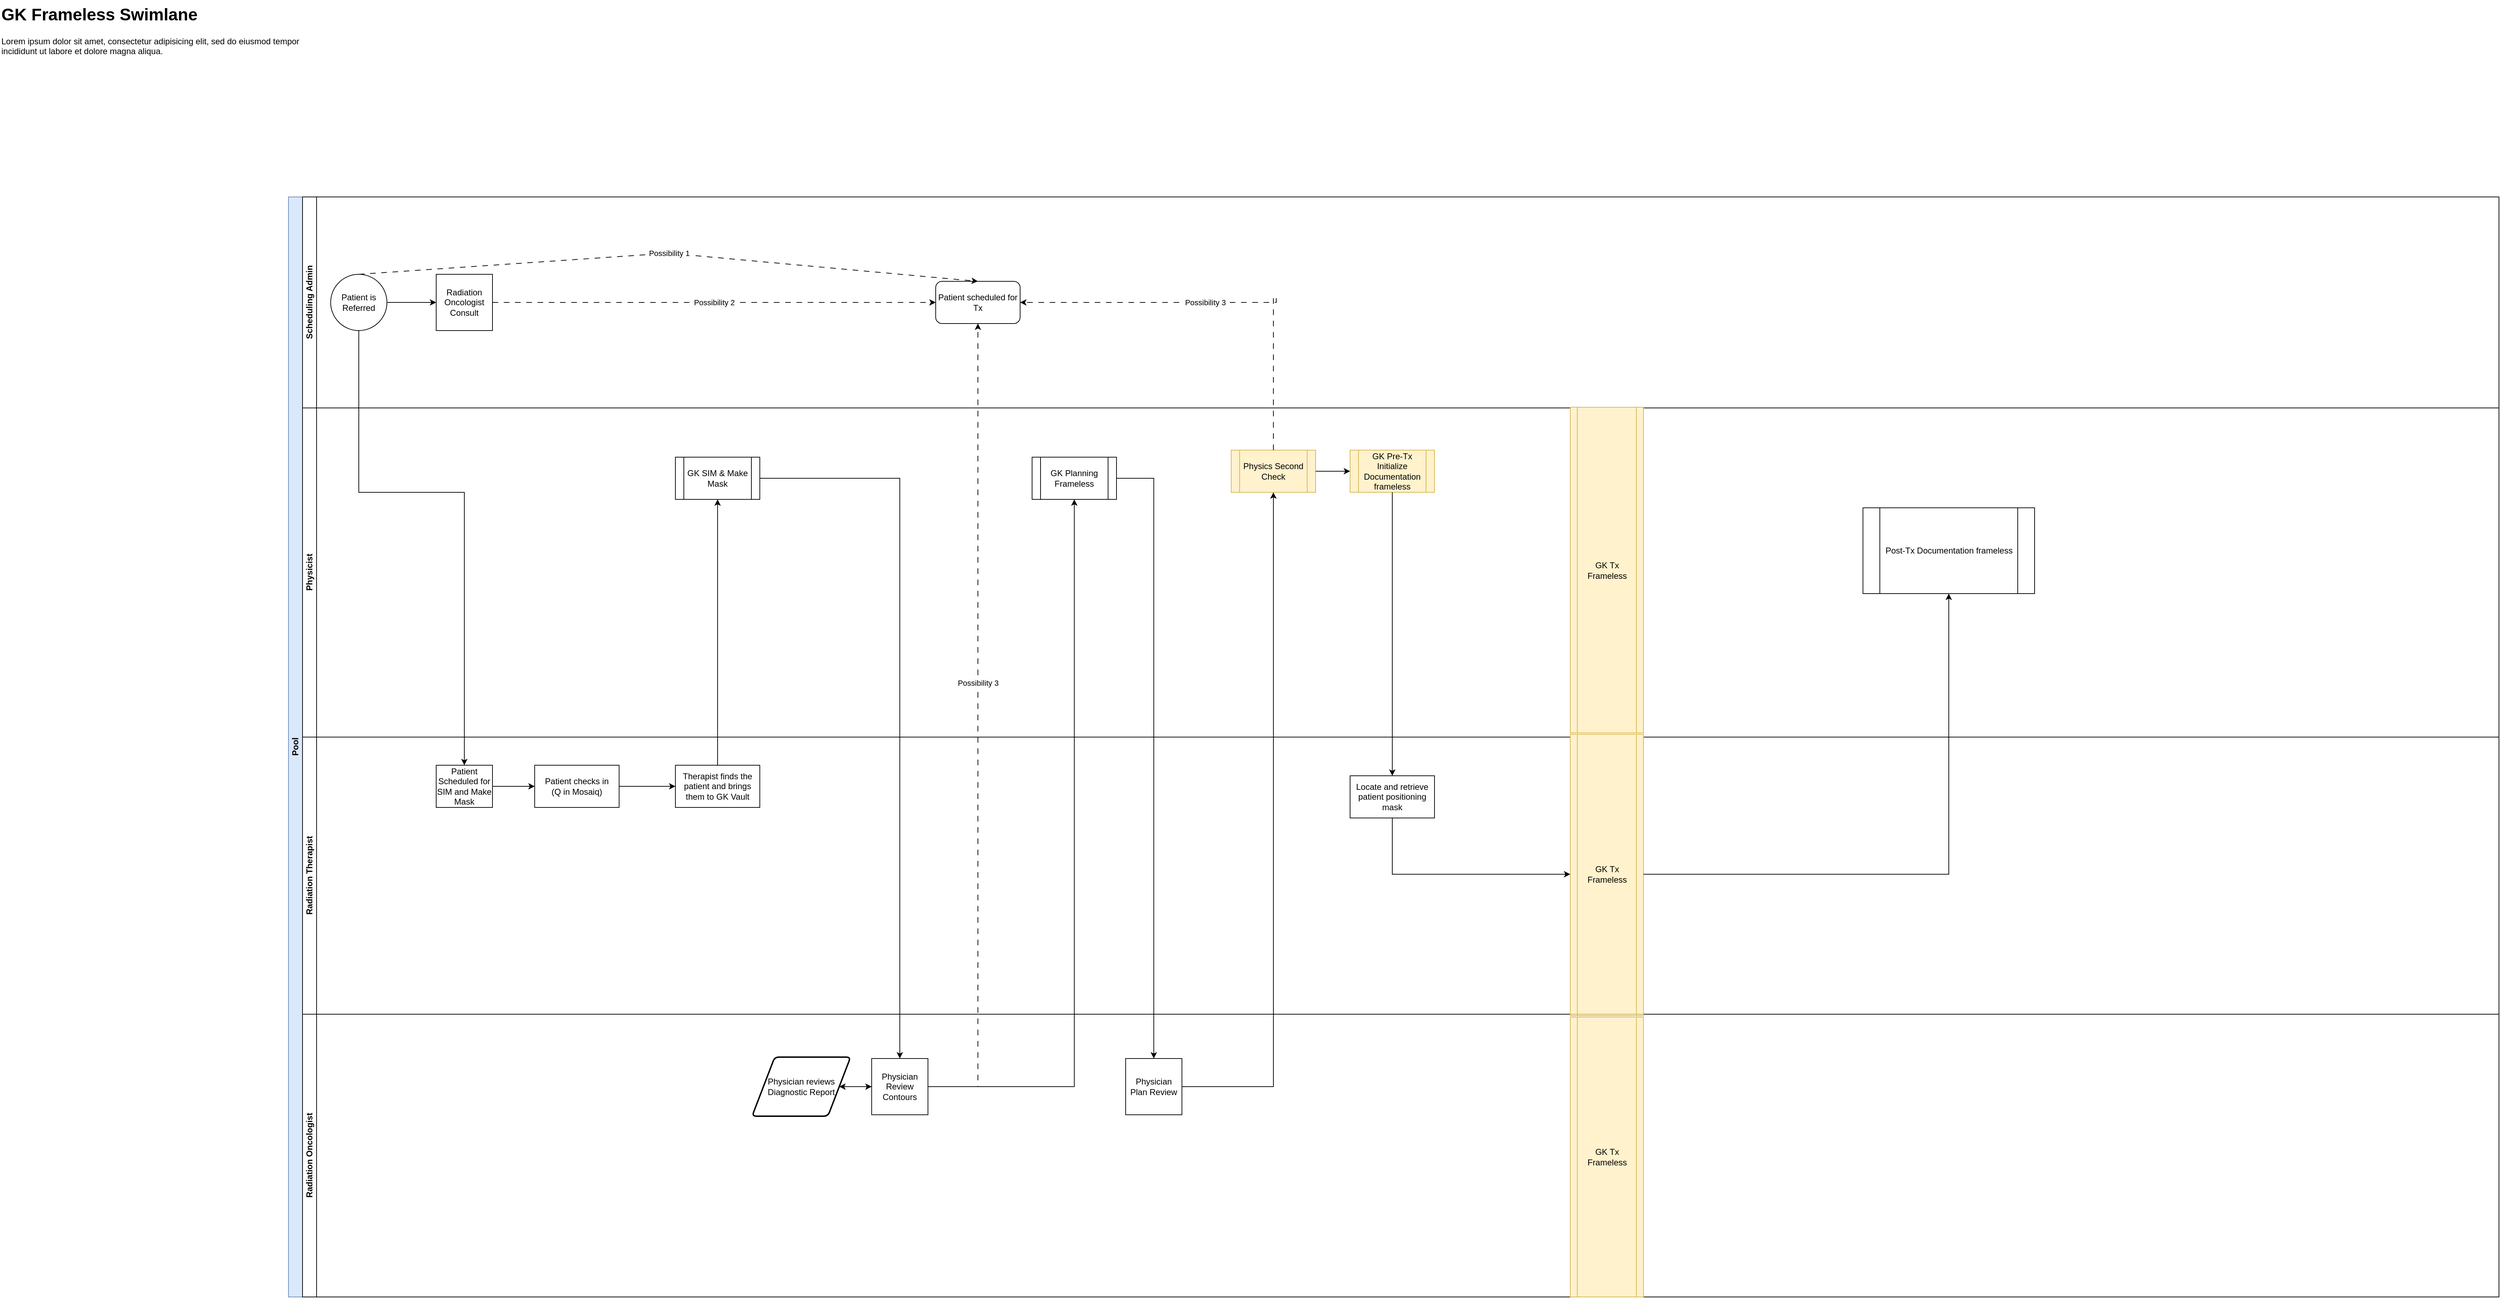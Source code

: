 <mxfile version="24.7.8">
  <diagram id="prtHgNgQTEPvFCAcTncT" name="Page-1">
    <mxGraphModel dx="3931" dy="1584" grid="0" gridSize="10" guides="1" tooltips="1" connect="1" arrows="1" fold="1" page="1" pageScale="1" pageWidth="4681" pageHeight="3300" math="0" shadow="0">
      <root>
        <mxCell id="0" />
        <mxCell id="1" parent="0" />
        <mxCell id="dNxyNK7c78bLwvsdeMH5-19" value="Pool" style="swimlane;html=1;childLayout=stackLayout;resizeParent=1;resizeParentMax=0;horizontal=0;startSize=20;horizontalStack=0;fillColor=#dae8fc;strokeColor=#6c8ebf;" parent="1" vertex="1">
          <mxGeometry x="440" y="320" width="3142" height="1564" as="geometry" />
        </mxCell>
        <mxCell id="dNxyNK7c78bLwvsdeMH5-20" value="Scheduling Admin" style="swimlane;html=1;startSize=20;horizontal=0;" parent="dNxyNK7c78bLwvsdeMH5-19" vertex="1">
          <mxGeometry x="20" width="3122" height="300" as="geometry" />
        </mxCell>
        <mxCell id="_1_HILt6iwRD2zHKjOKd-11" value="Radiation Oncologist Consult" style="whiteSpace=wrap;html=1;aspect=fixed;" vertex="1" parent="dNxyNK7c78bLwvsdeMH5-20">
          <mxGeometry x="190" y="110" width="80" height="80" as="geometry" />
        </mxCell>
        <mxCell id="dNxyNK7c78bLwvsdeMH5-23" value="Patient is Referred" style="ellipse;whiteSpace=wrap;html=1;" parent="dNxyNK7c78bLwvsdeMH5-20" vertex="1">
          <mxGeometry x="40" y="110" width="80" height="80" as="geometry" />
        </mxCell>
        <mxCell id="_1_HILt6iwRD2zHKjOKd-10" value="" style="edgeStyle=orthogonalEdgeStyle;rounded=0;orthogonalLoop=1;jettySize=auto;html=1;" edge="1" parent="dNxyNK7c78bLwvsdeMH5-20" source="dNxyNK7c78bLwvsdeMH5-23" target="_1_HILt6iwRD2zHKjOKd-11">
          <mxGeometry relative="1" as="geometry">
            <mxPoint x="180" y="130" as="targetPoint" />
          </mxGeometry>
        </mxCell>
        <mxCell id="_1_HILt6iwRD2zHKjOKd-35" value="Patient scheduled for Tx" style="rounded=1;whiteSpace=wrap;html=1;" vertex="1" parent="dNxyNK7c78bLwvsdeMH5-20">
          <mxGeometry x="900" y="120" width="120" height="60" as="geometry" />
        </mxCell>
        <mxCell id="_1_HILt6iwRD2zHKjOKd-38" value="" style="endArrow=classic;html=1;rounded=0;exitX=0.5;exitY=0;exitDx=0;exitDy=0;entryX=0.5;entryY=0;entryDx=0;entryDy=0;dashed=1;dashPattern=8 8;" edge="1" parent="dNxyNK7c78bLwvsdeMH5-20" source="dNxyNK7c78bLwvsdeMH5-23" target="_1_HILt6iwRD2zHKjOKd-35">
          <mxGeometry relative="1" as="geometry">
            <mxPoint x="130" y="80" as="sourcePoint" />
            <mxPoint x="230" y="80" as="targetPoint" />
            <Array as="points">
              <mxPoint x="520" y="80" />
            </Array>
          </mxGeometry>
        </mxCell>
        <mxCell id="_1_HILt6iwRD2zHKjOKd-39" value="Possibility 1" style="edgeLabel;resizable=0;html=1;;align=center;verticalAlign=middle;" connectable="0" vertex="1" parent="_1_HILt6iwRD2zHKjOKd-38">
          <mxGeometry relative="1" as="geometry" />
        </mxCell>
        <mxCell id="_1_HILt6iwRD2zHKjOKd-44" value="" style="endArrow=classic;html=1;rounded=0;dashed=1;dashPattern=8 8;" edge="1" parent="dNxyNK7c78bLwvsdeMH5-20" source="_1_HILt6iwRD2zHKjOKd-11" target="_1_HILt6iwRD2zHKjOKd-35">
          <mxGeometry relative="1" as="geometry">
            <mxPoint x="-190" y="-170" as="sourcePoint" />
            <mxPoint x="370" y="150" as="targetPoint" />
          </mxGeometry>
        </mxCell>
        <mxCell id="_1_HILt6iwRD2zHKjOKd-45" value="Possibility 2" style="edgeLabel;resizable=0;html=1;;align=center;verticalAlign=middle;" connectable="0" vertex="1" parent="_1_HILt6iwRD2zHKjOKd-44">
          <mxGeometry relative="1" as="geometry" />
        </mxCell>
        <mxCell id="dNxyNK7c78bLwvsdeMH5-21" value="Physicist" style="swimlane;html=1;startSize=20;horizontal=0;" parent="dNxyNK7c78bLwvsdeMH5-19" vertex="1">
          <mxGeometry x="20" y="300" width="3122" height="468" as="geometry">
            <mxRectangle x="20" y="120" width="430" height="30" as="alternateBounds" />
          </mxGeometry>
        </mxCell>
        <mxCell id="_1_HILt6iwRD2zHKjOKd-18" value="GK SIM &amp;amp; Make Mask" style="shape=process;whiteSpace=wrap;html=1;backgroundOutline=1;" vertex="1" parent="dNxyNK7c78bLwvsdeMH5-21">
          <mxGeometry x="530" y="70" width="120" height="60" as="geometry" />
        </mxCell>
        <mxCell id="_1_HILt6iwRD2zHKjOKd-49" value="GK Planning Frameless" style="shape=process;whiteSpace=wrap;html=1;backgroundOutline=1;" vertex="1" parent="dNxyNK7c78bLwvsdeMH5-21">
          <mxGeometry x="1037" y="70" width="120" height="60" as="geometry" />
        </mxCell>
        <mxCell id="_1_HILt6iwRD2zHKjOKd-58" value="Physics Second Check" style="shape=process;whiteSpace=wrap;html=1;backgroundOutline=1;fillColor=#fff2cc;strokeColor=#d6b656;" vertex="1" parent="dNxyNK7c78bLwvsdeMH5-21">
          <mxGeometry x="1320" y="60" width="120" height="60" as="geometry" />
        </mxCell>
        <mxCell id="_1_HILt6iwRD2zHKjOKd-65" value="GK Pre-Tx Initialize Documentation frameless" style="shape=process;whiteSpace=wrap;html=1;backgroundOutline=1;fillColor=#fff2cc;strokeColor=#d6b656;" vertex="1" parent="dNxyNK7c78bLwvsdeMH5-21">
          <mxGeometry x="1489" y="60" width="120" height="60" as="geometry" />
        </mxCell>
        <mxCell id="_1_HILt6iwRD2zHKjOKd-66" style="edgeStyle=orthogonalEdgeStyle;rounded=0;orthogonalLoop=1;jettySize=auto;html=1;entryX=0;entryY=0.5;entryDx=0;entryDy=0;" edge="1" parent="dNxyNK7c78bLwvsdeMH5-21" source="_1_HILt6iwRD2zHKjOKd-58" target="_1_HILt6iwRD2zHKjOKd-65">
          <mxGeometry relative="1" as="geometry" />
        </mxCell>
        <mxCell id="_1_HILt6iwRD2zHKjOKd-78" value="GK Tx Frameless" style="shape=process;whiteSpace=wrap;html=1;backgroundOutline=1;fillColor=#fff2cc;strokeColor=#d6b656;" vertex="1" parent="dNxyNK7c78bLwvsdeMH5-21">
          <mxGeometry x="1802" y="-1" width="104" height="463" as="geometry" />
        </mxCell>
        <mxCell id="_1_HILt6iwRD2zHKjOKd-84" value="Post-Tx Documentation frameless" style="shape=process;whiteSpace=wrap;html=1;backgroundOutline=1;" vertex="1" parent="dNxyNK7c78bLwvsdeMH5-21">
          <mxGeometry x="2218" y="142" width="244" height="122" as="geometry" />
        </mxCell>
        <mxCell id="_1_HILt6iwRD2zHKjOKd-1" value="Radiation Therapist" style="swimlane;html=1;startSize=20;horizontal=0;" vertex="1" parent="dNxyNK7c78bLwvsdeMH5-19">
          <mxGeometry x="20" y="768" width="3122" height="394" as="geometry" />
        </mxCell>
        <mxCell id="_1_HILt6iwRD2zHKjOKd-23" value="" style="edgeStyle=orthogonalEdgeStyle;rounded=0;orthogonalLoop=1;jettySize=auto;html=1;" edge="1" parent="_1_HILt6iwRD2zHKjOKd-1" source="_1_HILt6iwRD2zHKjOKd-7" target="_1_HILt6iwRD2zHKjOKd-22">
          <mxGeometry relative="1" as="geometry" />
        </mxCell>
        <mxCell id="_1_HILt6iwRD2zHKjOKd-7" value="Patient Scheduled for SIM and Make Mask" style="rounded=0;whiteSpace=wrap;html=1;fontFamily=Helvetica;fontSize=12;fontColor=#000000;align=center;" vertex="1" parent="_1_HILt6iwRD2zHKjOKd-1">
          <mxGeometry x="190" y="40" width="80" height="60" as="geometry" />
        </mxCell>
        <mxCell id="_1_HILt6iwRD2zHKjOKd-25" value="" style="edgeStyle=orthogonalEdgeStyle;rounded=0;orthogonalLoop=1;jettySize=auto;html=1;" edge="1" parent="_1_HILt6iwRD2zHKjOKd-1" source="_1_HILt6iwRD2zHKjOKd-22" target="_1_HILt6iwRD2zHKjOKd-24">
          <mxGeometry relative="1" as="geometry" />
        </mxCell>
        <mxCell id="_1_HILt6iwRD2zHKjOKd-22" value="&lt;div&gt;Patient checks in&lt;/div&gt;&lt;div&gt;(Q in Mosaiq)&lt;br&gt;&lt;/div&gt;" style="rounded=0;whiteSpace=wrap;html=1;fontColor=#000000;" vertex="1" parent="_1_HILt6iwRD2zHKjOKd-1">
          <mxGeometry x="330" y="40" width="120" height="60" as="geometry" />
        </mxCell>
        <mxCell id="_1_HILt6iwRD2zHKjOKd-24" value="Therapist finds the patient and brings them to GK Vault" style="whiteSpace=wrap;html=1;fontColor=#000000;rounded=0;" vertex="1" parent="_1_HILt6iwRD2zHKjOKd-1">
          <mxGeometry x="530" y="40" width="120" height="60" as="geometry" />
        </mxCell>
        <mxCell id="_1_HILt6iwRD2zHKjOKd-68" value="Locate and retrieve patient positioning mask" style="rounded=0;whiteSpace=wrap;html=1;" vertex="1" parent="_1_HILt6iwRD2zHKjOKd-1">
          <mxGeometry x="1489" y="55" width="120" height="60" as="geometry" />
        </mxCell>
        <mxCell id="_1_HILt6iwRD2zHKjOKd-74" value="GK Pre-Tx Initialize Documentation frameless" style="shape=process;whiteSpace=wrap;html=1;backgroundOutline=1;fillColor=#fff2cc;strokeColor=#d6b656;" vertex="1" parent="_1_HILt6iwRD2zHKjOKd-1">
          <mxGeometry x="1802" y="-2" width="104" height="398" as="geometry" />
        </mxCell>
        <mxCell id="_1_HILt6iwRD2zHKjOKd-5" value="Radiation Oncologist" style="swimlane;html=1;startSize=20;horizontal=0;" vertex="1" parent="dNxyNK7c78bLwvsdeMH5-19">
          <mxGeometry x="20" y="1162" width="3122" height="402" as="geometry" />
        </mxCell>
        <mxCell id="_1_HILt6iwRD2zHKjOKd-53" value="Physician Plan Review" style="whiteSpace=wrap;html=1;aspect=fixed;" vertex="1" parent="_1_HILt6iwRD2zHKjOKd-5">
          <mxGeometry x="1170" y="63" width="80" height="80" as="geometry" />
        </mxCell>
        <mxCell id="_1_HILt6iwRD2zHKjOKd-31" value="Physician reviews Diagnostic Report" style="shape=parallelogram;html=1;strokeWidth=2;perimeter=parallelogramPerimeter;whiteSpace=wrap;rounded=1;arcSize=12;size=0.23;" vertex="1" parent="_1_HILt6iwRD2zHKjOKd-5">
          <mxGeometry x="639" y="61" width="140" height="84" as="geometry" />
        </mxCell>
        <mxCell id="_1_HILt6iwRD2zHKjOKd-29" value="Physician Review Contours" style="whiteSpace=wrap;html=1;aspect=fixed;" vertex="1" parent="_1_HILt6iwRD2zHKjOKd-5">
          <mxGeometry x="809" y="63" width="80" height="80" as="geometry" />
        </mxCell>
        <mxCell id="_1_HILt6iwRD2zHKjOKd-33" style="edgeStyle=orthogonalEdgeStyle;rounded=0;orthogonalLoop=1;jettySize=auto;html=1;entryX=0;entryY=0.5;entryDx=0;entryDy=0;" edge="1" parent="_1_HILt6iwRD2zHKjOKd-5" source="_1_HILt6iwRD2zHKjOKd-31" target="_1_HILt6iwRD2zHKjOKd-29">
          <mxGeometry relative="1" as="geometry" />
        </mxCell>
        <mxCell id="_1_HILt6iwRD2zHKjOKd-34" style="edgeStyle=orthogonalEdgeStyle;rounded=0;orthogonalLoop=1;jettySize=auto;html=1;entryX=1;entryY=0.5;entryDx=0;entryDy=0;" edge="1" parent="_1_HILt6iwRD2zHKjOKd-5" source="_1_HILt6iwRD2zHKjOKd-29" target="_1_HILt6iwRD2zHKjOKd-31">
          <mxGeometry relative="1" as="geometry" />
        </mxCell>
        <mxCell id="_1_HILt6iwRD2zHKjOKd-79" value="GK Tx Frameless" style="shape=process;whiteSpace=wrap;html=1;backgroundOutline=1;fillColor=#fff2cc;strokeColor=#d6b656;" vertex="1" parent="_1_HILt6iwRD2zHKjOKd-5">
          <mxGeometry x="1802" y="-398" width="104" height="398" as="geometry" />
        </mxCell>
        <mxCell id="_1_HILt6iwRD2zHKjOKd-80" value="GK Tx Frameless" style="shape=process;whiteSpace=wrap;html=1;backgroundOutline=1;fillColor=#fff2cc;strokeColor=#d6b656;" vertex="1" parent="_1_HILt6iwRD2zHKjOKd-5">
          <mxGeometry x="1802" y="4" width="104" height="398" as="geometry" />
        </mxCell>
        <mxCell id="_1_HILt6iwRD2zHKjOKd-19" value="" style="edgeStyle=orthogonalEdgeStyle;rounded=0;orthogonalLoop=1;jettySize=auto;html=1;exitX=0.5;exitY=1;exitDx=0;exitDy=0;entryX=0.5;entryY=0;entryDx=0;entryDy=0;" edge="1" parent="dNxyNK7c78bLwvsdeMH5-19" source="dNxyNK7c78bLwvsdeMH5-23" target="_1_HILt6iwRD2zHKjOKd-7">
          <mxGeometry relative="1" as="geometry">
            <mxPoint x="250" y="570" as="targetPoint" />
            <Array as="points">
              <mxPoint x="100" y="420" />
              <mxPoint x="250" y="420" />
            </Array>
          </mxGeometry>
        </mxCell>
        <mxCell id="_1_HILt6iwRD2zHKjOKd-26" style="edgeStyle=orthogonalEdgeStyle;rounded=0;orthogonalLoop=1;jettySize=auto;html=1;entryX=0.5;entryY=1;entryDx=0;entryDy=0;" edge="1" parent="dNxyNK7c78bLwvsdeMH5-19" source="_1_HILt6iwRD2zHKjOKd-24" target="_1_HILt6iwRD2zHKjOKd-18">
          <mxGeometry relative="1" as="geometry" />
        </mxCell>
        <mxCell id="_1_HILt6iwRD2zHKjOKd-30" style="edgeStyle=orthogonalEdgeStyle;rounded=0;orthogonalLoop=1;jettySize=auto;html=1;entryX=0.5;entryY=0;entryDx=0;entryDy=0;" edge="1" parent="dNxyNK7c78bLwvsdeMH5-19" source="_1_HILt6iwRD2zHKjOKd-18" target="_1_HILt6iwRD2zHKjOKd-29">
          <mxGeometry relative="1" as="geometry" />
        </mxCell>
        <mxCell id="_1_HILt6iwRD2zHKjOKd-47" style="edgeStyle=orthogonalEdgeStyle;rounded=0;orthogonalLoop=1;jettySize=auto;html=1;entryX=0.5;entryY=1;entryDx=0;entryDy=0;" edge="1" parent="dNxyNK7c78bLwvsdeMH5-19" source="_1_HILt6iwRD2zHKjOKd-29" target="_1_HILt6iwRD2zHKjOKd-49">
          <mxGeometry relative="1" as="geometry">
            <mxPoint x="1033" y="407" as="targetPoint" />
          </mxGeometry>
        </mxCell>
        <mxCell id="_1_HILt6iwRD2zHKjOKd-54" style="edgeStyle=orthogonalEdgeStyle;rounded=0;orthogonalLoop=1;jettySize=auto;html=1;" edge="1" parent="dNxyNK7c78bLwvsdeMH5-19" source="_1_HILt6iwRD2zHKjOKd-49" target="_1_HILt6iwRD2zHKjOKd-53">
          <mxGeometry relative="1" as="geometry" />
        </mxCell>
        <mxCell id="_1_HILt6iwRD2zHKjOKd-55" style="edgeStyle=orthogonalEdgeStyle;rounded=0;orthogonalLoop=1;jettySize=auto;html=1;entryX=0.5;entryY=1;entryDx=0;entryDy=0;" edge="1" parent="dNxyNK7c78bLwvsdeMH5-19" source="_1_HILt6iwRD2zHKjOKd-53" target="_1_HILt6iwRD2zHKjOKd-58">
          <mxGeometry relative="1" as="geometry">
            <mxPoint x="1397" y="426" as="targetPoint" />
          </mxGeometry>
        </mxCell>
        <mxCell id="_1_HILt6iwRD2zHKjOKd-61" style="edgeStyle=orthogonalEdgeStyle;rounded=0;orthogonalLoop=1;jettySize=auto;html=1;dashed=1;dashPattern=8 8;exitX=0.5;exitY=0;exitDx=0;exitDy=0;" edge="1" parent="dNxyNK7c78bLwvsdeMH5-19" source="_1_HILt6iwRD2zHKjOKd-58" target="_1_HILt6iwRD2zHKjOKd-35">
          <mxGeometry relative="1" as="geometry">
            <mxPoint x="1240" y="268" as="sourcePoint" />
            <mxPoint x="1304" y="22" as="targetPoint" />
            <Array as="points">
              <mxPoint x="1400" y="142" />
              <mxPoint x="1404" y="142" />
              <mxPoint x="1404" y="150" />
            </Array>
          </mxGeometry>
        </mxCell>
        <mxCell id="_1_HILt6iwRD2zHKjOKd-62" value="Possibility 3" style="edgeLabel;html=1;align=center;verticalAlign=middle;resizable=0;points=[];" vertex="1" connectable="0" parent="_1_HILt6iwRD2zHKjOKd-61">
          <mxGeometry x="0.116" relative="1" as="geometry">
            <mxPoint as="offset" />
          </mxGeometry>
        </mxCell>
        <mxCell id="_1_HILt6iwRD2zHKjOKd-69" style="edgeStyle=orthogonalEdgeStyle;rounded=0;orthogonalLoop=1;jettySize=auto;html=1;entryX=0.5;entryY=0;entryDx=0;entryDy=0;" edge="1" parent="dNxyNK7c78bLwvsdeMH5-19" source="_1_HILt6iwRD2zHKjOKd-65" target="_1_HILt6iwRD2zHKjOKd-68">
          <mxGeometry relative="1" as="geometry" />
        </mxCell>
        <mxCell id="_1_HILt6iwRD2zHKjOKd-37" style="edgeStyle=orthogonalEdgeStyle;rounded=0;orthogonalLoop=1;jettySize=auto;html=1;dashed=1;dashPattern=8 8;exitX=1;exitY=0.5;exitDx=0;exitDy=0;entryX=0.5;entryY=1;entryDx=0;entryDy=0;" edge="1" parent="dNxyNK7c78bLwvsdeMH5-19" source="_1_HILt6iwRD2zHKjOKd-29" target="_1_HILt6iwRD2zHKjOKd-35">
          <mxGeometry relative="1" as="geometry">
            <mxPoint x="923" y="554" as="sourcePoint" />
            <mxPoint x="994.0" y="11" as="targetPoint" />
            <Array as="points">
              <mxPoint x="980" y="1265" />
            </Array>
          </mxGeometry>
        </mxCell>
        <mxCell id="_1_HILt6iwRD2zHKjOKd-46" value="Possibility 3" style="edgeLabel;html=1;align=center;verticalAlign=middle;resizable=0;points=[];" vertex="1" connectable="0" parent="_1_HILt6iwRD2zHKjOKd-37">
          <mxGeometry x="0.116" relative="1" as="geometry">
            <mxPoint as="offset" />
          </mxGeometry>
        </mxCell>
        <mxCell id="_1_HILt6iwRD2zHKjOKd-73" style="edgeStyle=orthogonalEdgeStyle;rounded=0;orthogonalLoop=1;jettySize=auto;html=1;exitX=0.5;exitY=1;exitDx=0;exitDy=0;" edge="1" parent="dNxyNK7c78bLwvsdeMH5-19" source="_1_HILt6iwRD2zHKjOKd-68" target="_1_HILt6iwRD2zHKjOKd-79">
          <mxGeometry relative="1" as="geometry">
            <mxPoint x="1760.0" y="984" as="targetPoint" />
          </mxGeometry>
        </mxCell>
        <mxCell id="_1_HILt6iwRD2zHKjOKd-81" style="edgeStyle=orthogonalEdgeStyle;rounded=0;orthogonalLoop=1;jettySize=auto;html=1;entryX=0.5;entryY=1;entryDx=0;entryDy=0;" edge="1" parent="dNxyNK7c78bLwvsdeMH5-19" source="_1_HILt6iwRD2zHKjOKd-79" target="_1_HILt6iwRD2zHKjOKd-84">
          <mxGeometry relative="1" as="geometry">
            <mxPoint x="2298.667" y="612" as="targetPoint" />
          </mxGeometry>
        </mxCell>
        <mxCell id="_1_HILt6iwRD2zHKjOKd-20" value="&lt;h1 style=&quot;margin-top: 0px;&quot;&gt;GK Frameless Swimlane&lt;br&gt;&lt;/h1&gt;&lt;p&gt;Lorem ipsum dolor sit amet, consectetur adipisicing elit, sed do eiusmod tempor incididunt ut labore et dolore magna aliqua.&lt;/p&gt;" style="text;html=1;whiteSpace=wrap;overflow=hidden;rounded=0;" vertex="1" parent="1">
          <mxGeometry x="30" y="40" width="440" height="200" as="geometry" />
        </mxCell>
      </root>
    </mxGraphModel>
  </diagram>
</mxfile>
